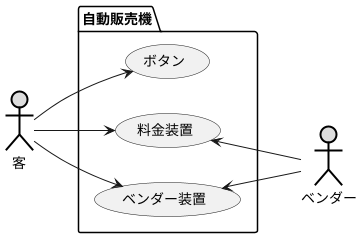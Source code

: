 @startuml ユースケース演習
left to right direction
actor 客 #DDDDDD;line:black;line.bold;
actor ベンダー #DDDDDD;line:black;line.bold;
package 自動販売機 {
    usecase ボタン
    usecase 料金装置
    usecase ベンダー装置
}
客 --> ボタン
客 --> 料金装置
客 --> ベンダー装置
料金装置 <-- ベンダー
ベンダー装置 <-- ベンダー 
@enduml